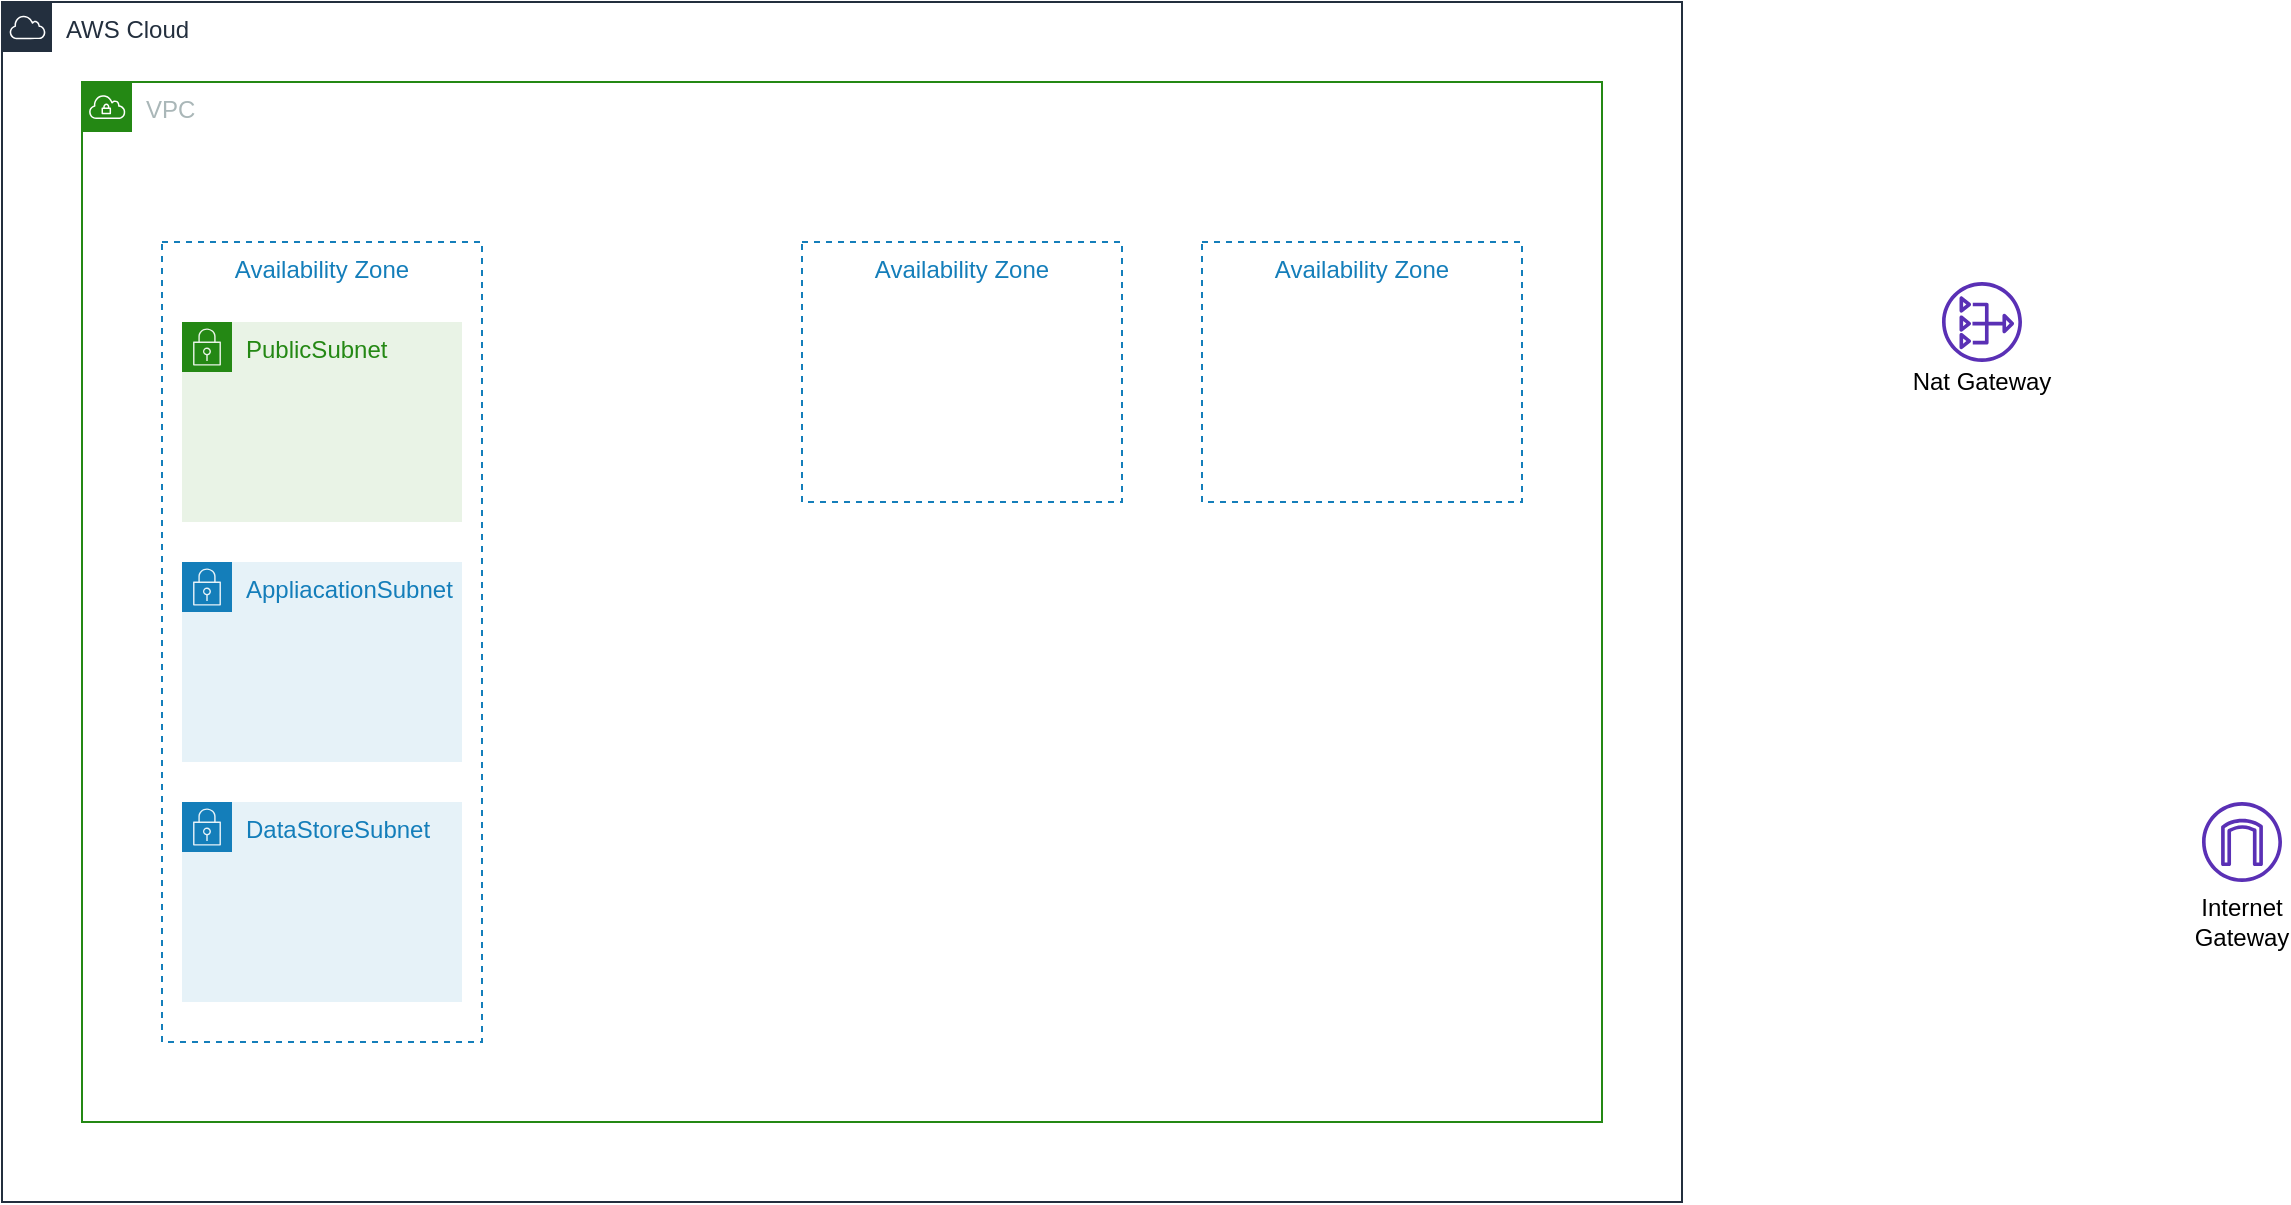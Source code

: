 <mxfile version="13.1.3" type="github">
  <diagram id="XtYhaf7LTEb38pZg41X1" name="ページ1">
    <mxGraphModel dx="1426" dy="770" grid="1" gridSize="10" guides="1" tooltips="1" connect="1" arrows="1" fold="1" page="1" pageScale="1" pageWidth="827" pageHeight="1169" math="0" shadow="0">
      <root>
        <mxCell id="0" />
        <mxCell id="1" parent="0" />
        <mxCell id="46BbhoU_Gm5NrsC8F-5Z-1" value="AWS Cloud" style="points=[[0,0],[0.25,0],[0.5,0],[0.75,0],[1,0],[1,0.25],[1,0.5],[1,0.75],[1,1],[0.75,1],[0.5,1],[0.25,1],[0,1],[0,0.75],[0,0.5],[0,0.25]];outlineConnect=0;gradientColor=none;html=1;whiteSpace=wrap;fontSize=12;fontStyle=0;shape=mxgraph.aws4.group;grIcon=mxgraph.aws4.group_aws_cloud;strokeColor=#232F3E;fillColor=none;verticalAlign=top;align=left;spacingLeft=30;fontColor=#232F3E;dashed=0;" parent="1" vertex="1">
          <mxGeometry width="840" height="600" as="geometry" />
        </mxCell>
        <mxCell id="46BbhoU_Gm5NrsC8F-5Z-2" value="VPC" style="points=[[0,0],[0.25,0],[0.5,0],[0.75,0],[1,0],[1,0.25],[1,0.5],[1,0.75],[1,1],[0.75,1],[0.5,1],[0.25,1],[0,1],[0,0.75],[0,0.5],[0,0.25]];outlineConnect=0;gradientColor=none;html=1;whiteSpace=wrap;fontSize=12;fontStyle=0;shape=mxgraph.aws4.group;grIcon=mxgraph.aws4.group_vpc;strokeColor=#248814;fillColor=none;verticalAlign=top;align=left;spacingLeft=30;fontColor=#AAB7B8;dashed=0;" parent="1" vertex="1">
          <mxGeometry x="40" y="40" width="760" height="520" as="geometry" />
        </mxCell>
        <mxCell id="46BbhoU_Gm5NrsC8F-5Z-4" value="Availability Zone" style="fillColor=none;strokeColor=#147EBA;dashed=1;verticalAlign=top;fontStyle=0;fontColor=#147EBA;" parent="1" vertex="1">
          <mxGeometry x="80" y="120" width="160" height="400" as="geometry" />
        </mxCell>
        <mxCell id="46BbhoU_Gm5NrsC8F-5Z-7" value="PublicSubnet" style="points=[[0,0],[0.25,0],[0.5,0],[0.75,0],[1,0],[1,0.25],[1,0.5],[1,0.75],[1,1],[0.75,1],[0.5,1],[0.25,1],[0,1],[0,0.75],[0,0.5],[0,0.25]];outlineConnect=0;gradientColor=none;html=1;whiteSpace=wrap;fontSize=12;fontStyle=0;shape=mxgraph.aws4.group;grIcon=mxgraph.aws4.group_security_group;grStroke=0;strokeColor=#248814;fillColor=#E9F3E6;verticalAlign=top;align=left;spacingLeft=30;fontColor=#248814;dashed=0;" parent="1" vertex="1">
          <mxGeometry x="90" y="160" width="140" height="100" as="geometry" />
        </mxCell>
        <mxCell id="46BbhoU_Gm5NrsC8F-5Z-8" value="AppliacationSubnet" style="points=[[0,0],[0.25,0],[0.5,0],[0.75,0],[1,0],[1,0.25],[1,0.5],[1,0.75],[1,1],[0.75,1],[0.5,1],[0.25,1],[0,1],[0,0.75],[0,0.5],[0,0.25]];outlineConnect=0;gradientColor=none;html=1;whiteSpace=wrap;fontSize=12;fontStyle=0;shape=mxgraph.aws4.group;grIcon=mxgraph.aws4.group_security_group;grStroke=0;strokeColor=#147EBA;fillColor=#E6F2F8;verticalAlign=top;align=left;spacingLeft=30;fontColor=#147EBA;dashed=0;" parent="1" vertex="1">
          <mxGeometry x="90" y="280" width="140" height="100" as="geometry" />
        </mxCell>
        <mxCell id="46BbhoU_Gm5NrsC8F-5Z-9" value="Availability Zone" style="fillColor=none;strokeColor=#147EBA;dashed=1;verticalAlign=top;fontStyle=0;fontColor=#147EBA;" parent="1" vertex="1">
          <mxGeometry x="400" y="120" width="160" height="130" as="geometry" />
        </mxCell>
        <mxCell id="46BbhoU_Gm5NrsC8F-5Z-10" value="Availability Zone" style="fillColor=none;strokeColor=#147EBA;dashed=1;verticalAlign=top;fontStyle=0;fontColor=#147EBA;" parent="1" vertex="1">
          <mxGeometry x="600" y="120" width="160" height="130" as="geometry" />
        </mxCell>
        <mxCell id="46BbhoU_Gm5NrsC8F-5Z-11" value="DataStoreSubnet" style="points=[[0,0],[0.25,0],[0.5,0],[0.75,0],[1,0],[1,0.25],[1,0.5],[1,0.75],[1,1],[0.75,1],[0.5,1],[0.25,1],[0,1],[0,0.75],[0,0.5],[0,0.25]];outlineConnect=0;gradientColor=none;html=1;whiteSpace=wrap;fontSize=12;fontStyle=0;shape=mxgraph.aws4.group;grIcon=mxgraph.aws4.group_security_group;grStroke=0;strokeColor=#147EBA;fillColor=#E6F2F8;verticalAlign=top;align=left;spacingLeft=30;fontColor=#147EBA;dashed=0;" parent="1" vertex="1">
          <mxGeometry x="90" y="400" width="140" height="100" as="geometry" />
        </mxCell>
        <mxCell id="46BbhoU_Gm5NrsC8F-5Z-20" value="" style="group" parent="1" vertex="1" connectable="0">
          <mxGeometry x="1100" y="400" width="40" height="70" as="geometry" />
        </mxCell>
        <mxCell id="46BbhoU_Gm5NrsC8F-5Z-12" value="" style="outlineConnect=0;fontColor=#232F3E;gradientColor=none;fillColor=#5A30B5;strokeColor=none;dashed=0;verticalLabelPosition=bottom;verticalAlign=top;align=center;html=1;fontSize=12;fontStyle=0;aspect=fixed;pointerEvents=1;shape=mxgraph.aws4.internet_gateway;" parent="46BbhoU_Gm5NrsC8F-5Z-20" vertex="1">
          <mxGeometry width="40" height="40" as="geometry" />
        </mxCell>
        <mxCell id="46BbhoU_Gm5NrsC8F-5Z-14" value="Internet&lt;br&gt;Gateway" style="text;html=1;strokeColor=none;fillColor=none;align=center;verticalAlign=middle;whiteSpace=wrap;rounded=0;" parent="46BbhoU_Gm5NrsC8F-5Z-20" vertex="1">
          <mxGeometry y="50" width="40" height="20" as="geometry" />
        </mxCell>
        <mxCell id="kMewB1lpty2ikKgXl77D-3" value="" style="group" vertex="1" connectable="0" parent="1">
          <mxGeometry x="950" y="140" width="80" height="60" as="geometry" />
        </mxCell>
        <mxCell id="46BbhoU_Gm5NrsC8F-5Z-13" value="" style="outlineConnect=0;fontColor=#232F3E;gradientColor=none;fillColor=#5A30B5;strokeColor=none;dashed=0;verticalLabelPosition=bottom;verticalAlign=top;align=center;html=1;fontSize=12;fontStyle=0;aspect=fixed;pointerEvents=1;shape=mxgraph.aws4.nat_gateway;" parent="kMewB1lpty2ikKgXl77D-3" vertex="1">
          <mxGeometry x="20" width="40" height="40" as="geometry" />
        </mxCell>
        <mxCell id="46BbhoU_Gm5NrsC8F-5Z-15" value="Nat Gateway" style="text;html=1;strokeColor=none;fillColor=none;align=center;verticalAlign=middle;whiteSpace=wrap;rounded=0;" parent="kMewB1lpty2ikKgXl77D-3" vertex="1">
          <mxGeometry y="40" width="80" height="20" as="geometry" />
        </mxCell>
      </root>
    </mxGraphModel>
  </diagram>
</mxfile>
